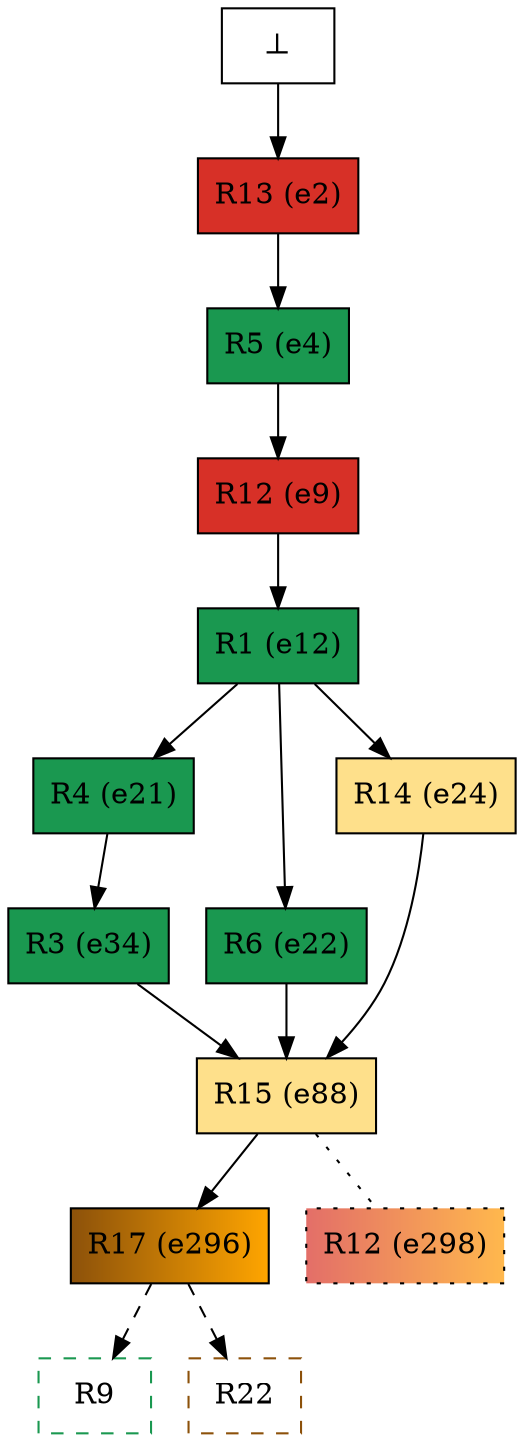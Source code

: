 digraph test {
  e2 -> e4;
  e4 -> e9;
  e9 -> e12;
  e12 -> e21;
  e12 -> e22;
  e12 -> e24;
  e21 -> e34;
  e22 -> e88;
  e24 -> e88;
  e34 -> e88;
  e88 -> e296;
  e88 -> e298 [arrowhead=none style=dotted];
  e296 -> r9 [color="black" style=dashed];
  e296 -> r22 [color="black" style=dashed];
  e0 -> e2;
  e2 [color="black" fillcolor="#d73027:#d73027" label="R13 (e2)" shape=box style=filled];
  e4 [color="black" fillcolor="#1a9850:#1a9850" label="R5 (e4)" shape=box style=filled];
  e9 [color="black" fillcolor="#d73027:#d73027" label="R12 (e9)" shape=box style=filled];
  e12 [color="black" fillcolor="#1a9850:#1a9850" label="R1 (e12)" shape=box style=filled];
  e21 [color="black" fillcolor="#1a9850:#1a9850" label="R4 (e21)" shape=box style=filled];
  e22 [color="black" fillcolor="#1a9850:#1a9850" label="R6 (e22)" shape=box style=filled];
  e24 [color="black" fillcolor="#fee08b:#fee08b" label="R14 (e24)" shape=box style=filled];
  e34 [color="black" fillcolor="#1a9850:#1a9850" label="R3 (e34)" shape=box style=filled];
  e88 [color="black" fillcolor="#fee08b:#fee08b" label="R15 (e88)" shape=box style=filled];
  e296 [color="black" fillcolor="#8c510a:orange" label="R17 (e296)" shape=box style=filled];
  e298 [color="black" fillcolor="#d73027b2:#ff9900b2" label="R12 (e298)" shape=box style="filled,dotted"];
  e0 [fillcolor="white" label="⊥" shape=box style=filled];
  r9 [fillcolor="transparent" color="#1a9850" label=R9 shape=box style=dashed];
  r22 [fillcolor="transparent" color="#8c510a" label=R22 shape=box style=dashed];
}
